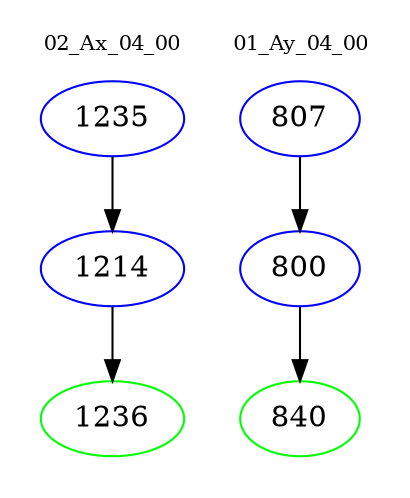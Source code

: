 digraph{
subgraph cluster_0 {
color = white
label = "02_Ax_04_00";
fontsize=10;
T0_1235 [label="1235", color="blue"]
T0_1235 -> T0_1214 [color="black"]
T0_1214 [label="1214", color="blue"]
T0_1214 -> T0_1236 [color="black"]
T0_1236 [label="1236", color="green"]
}
subgraph cluster_1 {
color = white
label = "01_Ay_04_00";
fontsize=10;
T1_807 [label="807", color="blue"]
T1_807 -> T1_800 [color="black"]
T1_800 [label="800", color="blue"]
T1_800 -> T1_840 [color="black"]
T1_840 [label="840", color="green"]
}
}
